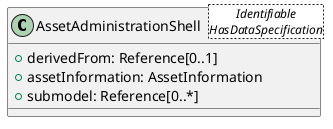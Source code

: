 @startuml
class AssetAdministrationShell<Identifiable\nHasDataSpecification> {
  +derivedFrom: Reference[0..1]
  +assetInformation: AssetInformation
  +submodel: Reference[0..*]
}
@enduml